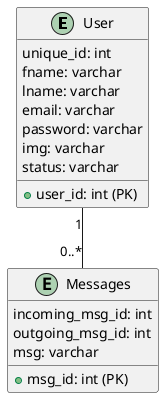 @startuml
entity "User" {
  +user_id: int (PK)
  unique_id: int
  fname: varchar
  lname: varchar
  email: varchar
  password: varchar
  img: varchar
  status: varchar
}

entity "Messages" {
  +msg_id: int (PK)
  incoming_msg_id: int
  outgoing_msg_id: int
  msg: varchar
}

User "1" -- "0..*" Messages
@enduml
